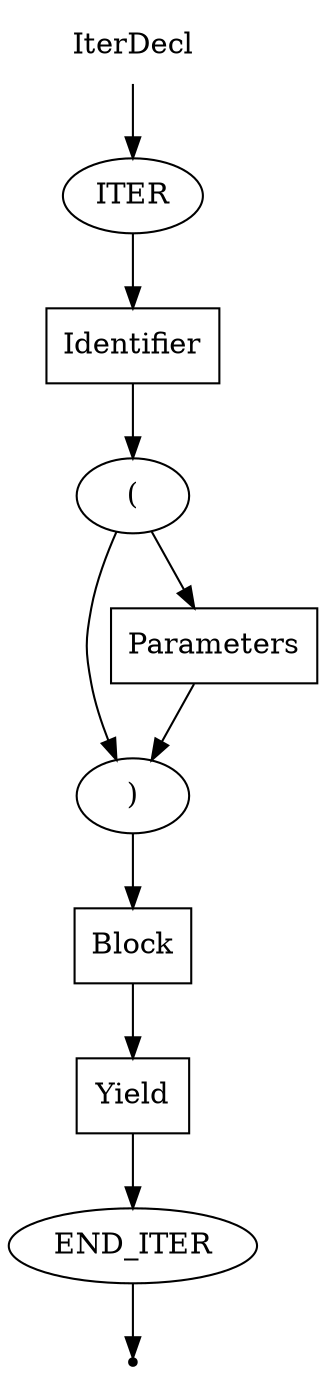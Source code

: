 digraph IterDecl {
  start [label="IterDecl" shape=plaintext];
  end [label="" shape=point];

  A [label="ITER" shape=oval];
  B [label="Identifier" shape=box];
  C [label="(" shape=oval];
  D [label=")" shape=oval];
  E [label="Parameters" shape=box];
  F [label="Block" shape=box];
  G [label="Yield" shape=box];
  H [label="END_ITER" shape=oval];

  start -> A;
  A -> B;
  B -> C;
  C -> E;
  C -> D;
  E -> D;
  D -> F;
  F -> G;
  G -> H;
  H -> end;
}
